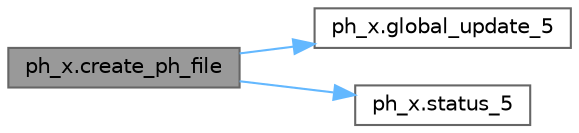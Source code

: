 digraph "ph_x.create_ph_file"
{
 // LATEX_PDF_SIZE
  bgcolor="transparent";
  edge [fontname=Helvetica,fontsize=10,labelfontname=Helvetica,labelfontsize=10];
  node [fontname=Helvetica,fontsize=10,shape=box,height=0.2,width=0.4];
  rankdir="LR";
  Node1 [label="ph_x.create_ph_file",height=0.2,width=0.4,color="gray40", fillcolor="grey60", style="filled", fontcolor="black",tooltip=" "];
  Node1 -> Node2 [color="steelblue1",style="solid"];
  Node2 [label="ph_x.global_update_5",height=0.2,width=0.4,color="grey40", fillcolor="white", style="filled",URL="$df/d6e/namespaceph__x.html#ade9427446702184e21f75364684d8353",tooltip="('CREATING PH INPUT FILE')"];
  Node1 -> Node3 [color="steelblue1",style="solid"];
  Node3 [label="ph_x.status_5",height=0.2,width=0.4,color="grey40", fillcolor="white", style="filled",URL="$df/d6e/namespaceph__x.html#adeada783e47e9695f5da4fcf97122bc8",tooltip="('CREATING PH INPUT FILE')"];
}
